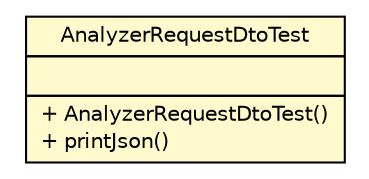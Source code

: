 #!/usr/local/bin/dot
#
# Class diagram 
# Generated by UMLGraph version 5.1 (http://www.umlgraph.org/)
#

digraph G {
	edge [fontname="Helvetica",fontsize=10,labelfontname="Helvetica",labelfontsize=10];
	node [fontname="Helvetica",fontsize=10,shape=plaintext];
	nodesep=0.25;
	ranksep=0.5;
	// net.sereneproject.collector.dto.AnalyzerRequestDtoTest
	c276 [label=<<table title="net.sereneproject.collector.dto.AnalyzerRequestDtoTest" border="0" cellborder="1" cellspacing="0" cellpadding="2" port="p" bgcolor="lemonChiffon" href="./AnalyzerRequestDtoTest.html">
		<tr><td><table border="0" cellspacing="0" cellpadding="1">
<tr><td align="center" balign="center"> AnalyzerRequestDtoTest </td></tr>
		</table></td></tr>
		<tr><td><table border="0" cellspacing="0" cellpadding="1">
<tr><td align="left" balign="left">  </td></tr>
		</table></td></tr>
		<tr><td><table border="0" cellspacing="0" cellpadding="1">
<tr><td align="left" balign="left"> + AnalyzerRequestDtoTest() </td></tr>
<tr><td align="left" balign="left"> + printJson() </td></tr>
		</table></td></tr>
		</table>>, fontname="Helvetica", fontcolor="black", fontsize=10.0];
}

